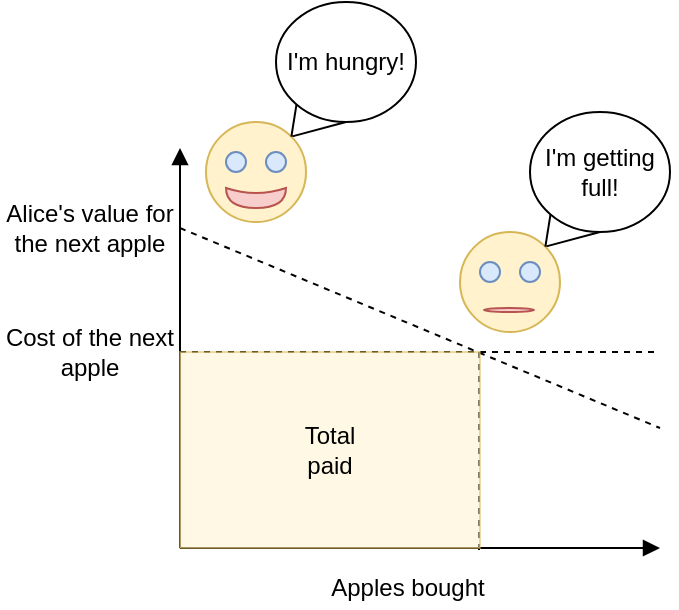 <mxfile version="12.2.2" type="device" pages="1"><diagram id="TkrngekQSHLsfudDQxtC" name="Page-1"><mxGraphModel dx="1338" dy="753" grid="1" gridSize="10" guides="1" tooltips="1" connect="1" arrows="1" fold="1" page="1" pageScale="1" pageWidth="850" pageHeight="1100" math="0" shadow="0"><root><mxCell id="0"/><mxCell id="1" parent="0"/><mxCell id="gIei1aADg3dw3RVzoRC4-1" value="" style="endArrow=block;html=1;endFill=1;" edge="1" parent="1"><mxGeometry width="50" height="50" relative="1" as="geometry"><mxPoint x="200" y="400" as="sourcePoint"/><mxPoint x="200" y="200" as="targetPoint"/></mxGeometry></mxCell><mxCell id="gIei1aADg3dw3RVzoRC4-2" value="" style="endArrow=block;html=1;endFill=1;" edge="1" parent="1"><mxGeometry width="50" height="50" relative="1" as="geometry"><mxPoint x="200" y="400" as="sourcePoint"/><mxPoint x="440" y="400" as="targetPoint"/></mxGeometry></mxCell><mxCell id="gIei1aADg3dw3RVzoRC4-3" value="" style="endArrow=none;html=1;dashed=1;" edge="1" parent="1"><mxGeometry width="50" height="50" relative="1" as="geometry"><mxPoint x="200" y="302" as="sourcePoint"/><mxPoint x="440" y="302" as="targetPoint"/></mxGeometry></mxCell><mxCell id="gIei1aADg3dw3RVzoRC4-5" value="" style="endArrow=none;dashed=1;html=1;" edge="1" parent="1"><mxGeometry width="50" height="50" relative="1" as="geometry"><mxPoint x="200" y="240" as="sourcePoint"/><mxPoint x="440" y="340" as="targetPoint"/></mxGeometry></mxCell><mxCell id="gIei1aADg3dw3RVzoRC4-14" style="edgeStyle=none;rounded=0;orthogonalLoop=1;jettySize=auto;html=1;exitX=1;exitY=0;exitDx=0;exitDy=0;entryX=0.5;entryY=1;entryDx=0;entryDy=0;endArrow=none;endFill=0;" edge="1" parent="1" source="gIei1aADg3dw3RVzoRC4-6" target="gIei1aADg3dw3RVzoRC4-12"><mxGeometry relative="1" as="geometry"/></mxCell><mxCell id="gIei1aADg3dw3RVzoRC4-6" value="" style="ellipse;whiteSpace=wrap;html=1;aspect=fixed;fontFamily=Helvetica;fontSize=12;fontColor=#000000;align=center;strokeColor=#d6b656;fillColor=#fff2cc;" vertex="1" parent="1"><mxGeometry x="213" y="187" width="50" height="50" as="geometry"/></mxCell><mxCell id="gIei1aADg3dw3RVzoRC4-7" value="" style="ellipse;whiteSpace=wrap;html=1;fillColor=#dae8fc;strokeColor=#6c8ebf;" vertex="1" parent="1"><mxGeometry x="223" y="202" width="10" height="10" as="geometry"/></mxCell><mxCell id="gIei1aADg3dw3RVzoRC4-8" value="" style="ellipse;whiteSpace=wrap;html=1;fillColor=#dae8fc;strokeColor=#6c8ebf;" vertex="1" parent="1"><mxGeometry x="243" y="202" width="10" height="10" as="geometry"/></mxCell><mxCell id="gIei1aADg3dw3RVzoRC4-10" value="" style="shape=xor;whiteSpace=wrap;html=1;fillColor=#f8cecc;direction=south;strokeColor=#b85450;" vertex="1" parent="1"><mxGeometry x="223" y="220" width="30" height="10" as="geometry"/></mxCell><mxCell id="gIei1aADg3dw3RVzoRC4-13" style="rounded=0;orthogonalLoop=1;jettySize=auto;html=1;exitX=0;exitY=1;exitDx=0;exitDy=0;entryX=1;entryY=0;entryDx=0;entryDy=0;endArrow=none;endFill=0;" edge="1" parent="1" source="gIei1aADg3dw3RVzoRC4-12" target="gIei1aADg3dw3RVzoRC4-6"><mxGeometry relative="1" as="geometry"/></mxCell><mxCell id="gIei1aADg3dw3RVzoRC4-12" value="I'm hungry!" style="ellipse;whiteSpace=wrap;html=1;fillColor=none;" vertex="1" parent="1"><mxGeometry x="248" y="127" width="70" height="60" as="geometry"/></mxCell><mxCell id="gIei1aADg3dw3RVzoRC4-15" style="edgeStyle=none;rounded=0;orthogonalLoop=1;jettySize=auto;html=1;exitX=1;exitY=0;exitDx=0;exitDy=0;entryX=0.5;entryY=1;entryDx=0;entryDy=0;endArrow=none;endFill=0;" edge="1" parent="1" source="gIei1aADg3dw3RVzoRC4-16" target="gIei1aADg3dw3RVzoRC4-21"><mxGeometry relative="1" as="geometry"/></mxCell><mxCell id="gIei1aADg3dw3RVzoRC4-16" value="" style="ellipse;whiteSpace=wrap;html=1;aspect=fixed;fontFamily=Helvetica;fontSize=12;fontColor=#000000;align=center;strokeColor=#d6b656;fillColor=#fff2cc;" vertex="1" parent="1"><mxGeometry x="340" y="242" width="50" height="50" as="geometry"/></mxCell><mxCell id="gIei1aADg3dw3RVzoRC4-17" value="" style="ellipse;whiteSpace=wrap;html=1;fillColor=#dae8fc;strokeColor=#6c8ebf;" vertex="1" parent="1"><mxGeometry x="350" y="257" width="10" height="10" as="geometry"/></mxCell><mxCell id="gIei1aADg3dw3RVzoRC4-18" value="" style="ellipse;whiteSpace=wrap;html=1;fillColor=#dae8fc;strokeColor=#6c8ebf;" vertex="1" parent="1"><mxGeometry x="370" y="257" width="10" height="10" as="geometry"/></mxCell><mxCell id="gIei1aADg3dw3RVzoRC4-20" style="rounded=0;orthogonalLoop=1;jettySize=auto;html=1;exitX=0;exitY=1;exitDx=0;exitDy=0;entryX=1;entryY=0;entryDx=0;entryDy=0;endArrow=none;endFill=0;" edge="1" parent="1" source="gIei1aADg3dw3RVzoRC4-21" target="gIei1aADg3dw3RVzoRC4-16"><mxGeometry relative="1" as="geometry"/></mxCell><mxCell id="gIei1aADg3dw3RVzoRC4-21" value="I'm getting full!" style="ellipse;whiteSpace=wrap;html=1;fillColor=none;" vertex="1" parent="1"><mxGeometry x="375" y="182" width="70" height="60" as="geometry"/></mxCell><mxCell id="gIei1aADg3dw3RVzoRC4-25" value="" style="ellipse;whiteSpace=wrap;html=1;fillColor=#f8cecc;strokeColor=#b85450;" vertex="1" parent="1"><mxGeometry x="352" y="280" width="25" height="2" as="geometry"/></mxCell><mxCell id="gIei1aADg3dw3RVzoRC4-26" value="Apples bought" style="text;html=1;strokeColor=none;fillColor=none;align=center;verticalAlign=middle;whiteSpace=wrap;rounded=0;" vertex="1" parent="1"><mxGeometry x="248" y="410" width="132" height="20" as="geometry"/></mxCell><mxCell id="gIei1aADg3dw3RVzoRC4-27" value="Cost of the next apple" style="text;html=1;strokeColor=none;fillColor=none;align=center;verticalAlign=middle;whiteSpace=wrap;rounded=0;" vertex="1" parent="1"><mxGeometry x="110" y="292" width="90" height="20" as="geometry"/></mxCell><mxCell id="gIei1aADg3dw3RVzoRC4-28" value="Alice's value for the next apple" style="text;html=1;strokeColor=none;fillColor=none;align=center;verticalAlign=middle;whiteSpace=wrap;rounded=0;" vertex="1" parent="1"><mxGeometry x="110" y="230" width="90" height="20" as="geometry"/></mxCell><mxCell id="gIei1aADg3dw3RVzoRC4-29" value="" style="endArrow=none;dashed=1;html=1;" edge="1" parent="1"><mxGeometry width="50" height="50" relative="1" as="geometry"><mxPoint x="349.5" y="401" as="sourcePoint"/><mxPoint x="349.5" y="301" as="targetPoint"/></mxGeometry></mxCell><mxCell id="gIei1aADg3dw3RVzoRC4-30" value="&lt;div&gt;Total&lt;/div&gt;&lt;div&gt;paid&lt;br&gt;&lt;/div&gt;" style="rounded=0;whiteSpace=wrap;html=1;fillColor=#fff2cc;strokeColor=#d6b656;opacity=50;" vertex="1" parent="1"><mxGeometry x="200" y="302" width="150" height="98" as="geometry"/></mxCell></root></mxGraphModel></diagram></mxfile>